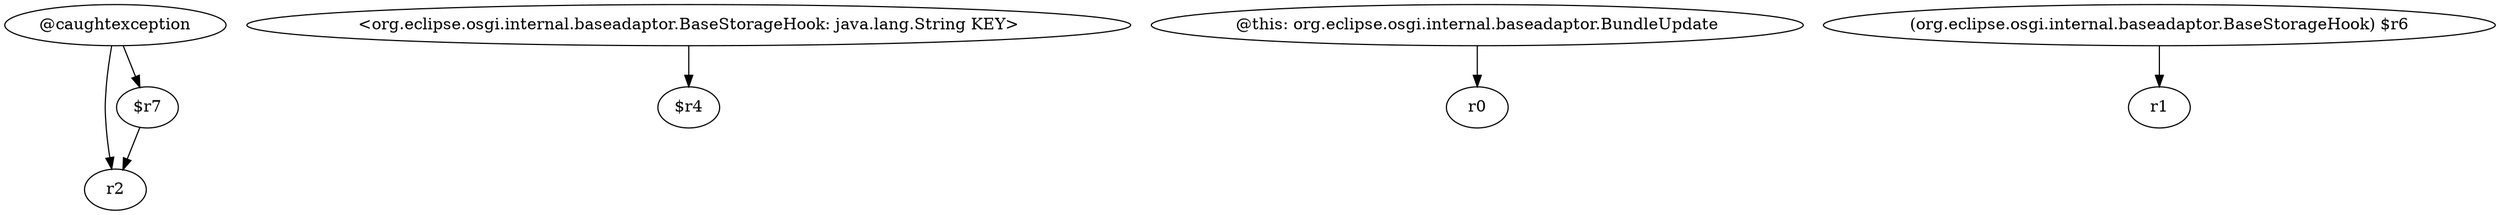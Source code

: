 digraph g {
0[label="@caughtexception"]
1[label="r2"]
0->1[label=""]
2[label="<org.eclipse.osgi.internal.baseadaptor.BaseStorageHook: java.lang.String KEY>"]
3[label="$r4"]
2->3[label=""]
4[label="$r7"]
4->1[label=""]
0->4[label=""]
5[label="@this: org.eclipse.osgi.internal.baseadaptor.BundleUpdate"]
6[label="r0"]
5->6[label=""]
7[label="(org.eclipse.osgi.internal.baseadaptor.BaseStorageHook) $r6"]
8[label="r1"]
7->8[label=""]
}